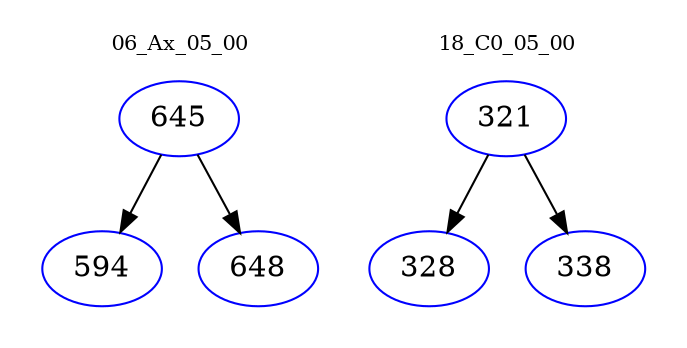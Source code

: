 digraph{
subgraph cluster_0 {
color = white
label = "06_Ax_05_00";
fontsize=10;
T0_645 [label="645", color="blue"]
T0_645 -> T0_594 [color="black"]
T0_594 [label="594", color="blue"]
T0_645 -> T0_648 [color="black"]
T0_648 [label="648", color="blue"]
}
subgraph cluster_1 {
color = white
label = "18_C0_05_00";
fontsize=10;
T1_321 [label="321", color="blue"]
T1_321 -> T1_328 [color="black"]
T1_328 [label="328", color="blue"]
T1_321 -> T1_338 [color="black"]
T1_338 [label="338", color="blue"]
}
}
